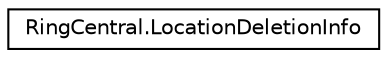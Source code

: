 digraph "Graphical Class Hierarchy"
{
 // LATEX_PDF_SIZE
  edge [fontname="Helvetica",fontsize="10",labelfontname="Helvetica",labelfontsize="10"];
  node [fontname="Helvetica",fontsize="10",shape=record];
  rankdir="LR";
  Node0 [label="RingCentral.LocationDeletionInfo",height=0.2,width=0.4,color="black", fillcolor="white", style="filled",URL="$classRingCentral_1_1LocationDeletionInfo.html",tooltip=" "];
}
